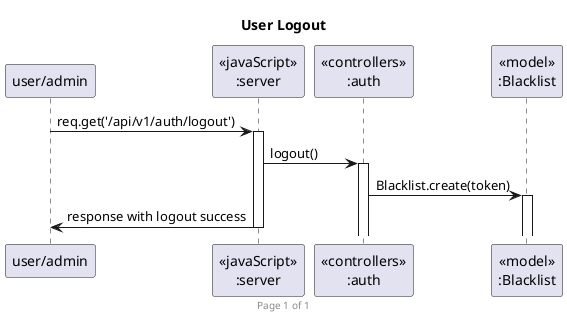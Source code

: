 @startuml User Logout

footer Page %page% of %lastpage%
title "User Logout"

participant "user/admin" as user
participant "<<javaScript>>\n:server" as server
participant "<<controllers>>\n:auth" as controllerAuth
participant "<<model>>\n:Blacklist" as modelBlacklist

' User sends GET request to logout
user->server ++: req.get('/api/v1/auth/logout')
' Controller checks if token is present in cookies
server->controllerAuth ++: logout()
controllerAuth -> modelBlacklist ++: Blacklist.create(token)
' Server clears the cookie and responds with success message
server->user --: response with logout success

@enduml

